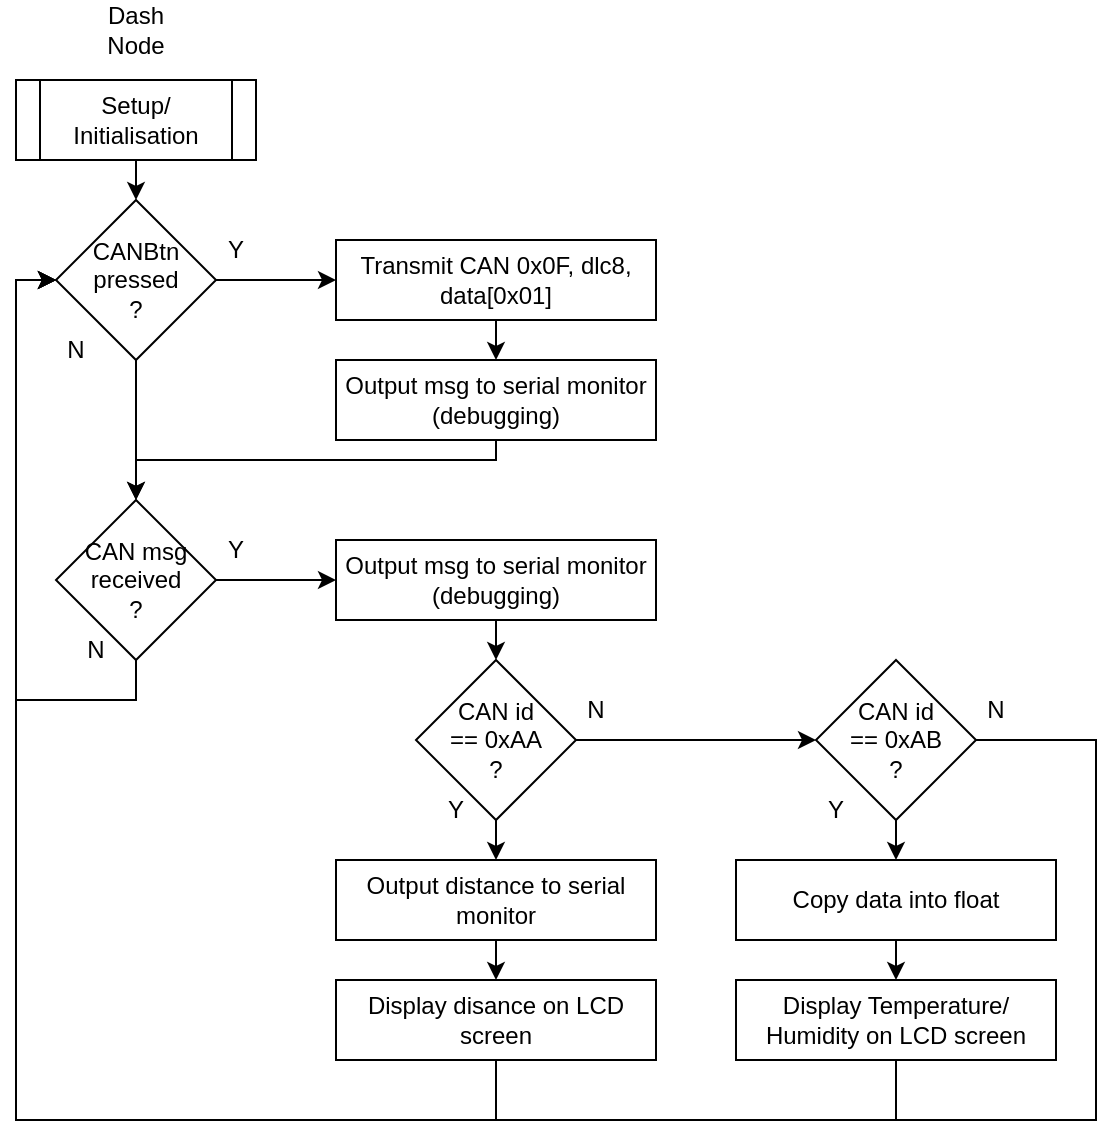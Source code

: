 <mxfile version="24.1.0" type="device">
  <diagram name="Page-1" id="i5wA4UtgZyYHLZMPYYb3">
    <mxGraphModel dx="1098" dy="820" grid="1" gridSize="10" guides="1" tooltips="1" connect="1" arrows="1" fold="1" page="1" pageScale="1" pageWidth="827" pageHeight="1169" math="0" shadow="0">
      <root>
        <mxCell id="0" />
        <mxCell id="1" parent="0" />
        <mxCell id="xXysXHjdpCMpI9S7gAsm-1" style="edgeStyle=orthogonalEdgeStyle;rounded=0;orthogonalLoop=1;jettySize=auto;html=1;exitX=0.5;exitY=1;exitDx=0;exitDy=0;entryX=0.5;entryY=0;entryDx=0;entryDy=0;" edge="1" parent="1" source="xXysXHjdpCMpI9S7gAsm-2" target="xXysXHjdpCMpI9S7gAsm-6">
          <mxGeometry relative="1" as="geometry" />
        </mxCell>
        <mxCell id="xXysXHjdpCMpI9S7gAsm-2" value="Setup/ Initialisation" style="shape=process;whiteSpace=wrap;html=1;backgroundOutline=1;" vertex="1" parent="1">
          <mxGeometry x="40" y="80" width="120" height="40" as="geometry" />
        </mxCell>
        <mxCell id="xXysXHjdpCMpI9S7gAsm-3" value="Dash Node" style="text;html=1;align=center;verticalAlign=middle;whiteSpace=wrap;rounded=0;" vertex="1" parent="1">
          <mxGeometry x="70" y="40" width="60" height="30" as="geometry" />
        </mxCell>
        <mxCell id="xXysXHjdpCMpI9S7gAsm-4" style="edgeStyle=orthogonalEdgeStyle;rounded=0;orthogonalLoop=1;jettySize=auto;html=1;exitX=1;exitY=0.5;exitDx=0;exitDy=0;" edge="1" parent="1" source="xXysXHjdpCMpI9S7gAsm-6" target="xXysXHjdpCMpI9S7gAsm-8">
          <mxGeometry relative="1" as="geometry" />
        </mxCell>
        <mxCell id="xXysXHjdpCMpI9S7gAsm-5" style="edgeStyle=orthogonalEdgeStyle;rounded=0;orthogonalLoop=1;jettySize=auto;html=1;exitX=0.5;exitY=1;exitDx=0;exitDy=0;entryX=0.5;entryY=0;entryDx=0;entryDy=0;" edge="1" parent="1" source="xXysXHjdpCMpI9S7gAsm-6" target="xXysXHjdpCMpI9S7gAsm-14">
          <mxGeometry relative="1" as="geometry" />
        </mxCell>
        <mxCell id="xXysXHjdpCMpI9S7gAsm-6" value="CANBtn&lt;div&gt;pressed&lt;/div&gt;&lt;div&gt;?&lt;/div&gt;" style="rhombus;whiteSpace=wrap;html=1;" vertex="1" parent="1">
          <mxGeometry x="60" y="140" width="80" height="80" as="geometry" />
        </mxCell>
        <mxCell id="xXysXHjdpCMpI9S7gAsm-7" style="edgeStyle=orthogonalEdgeStyle;rounded=0;orthogonalLoop=1;jettySize=auto;html=1;exitX=0.5;exitY=1;exitDx=0;exitDy=0;entryX=0.5;entryY=0;entryDx=0;entryDy=0;" edge="1" parent="1" source="xXysXHjdpCMpI9S7gAsm-8" target="xXysXHjdpCMpI9S7gAsm-11">
          <mxGeometry relative="1" as="geometry" />
        </mxCell>
        <mxCell id="xXysXHjdpCMpI9S7gAsm-8" value="Transmit CAN 0x0F, dlc8,&lt;div&gt;data[0x01]&lt;/div&gt;" style="rounded=0;whiteSpace=wrap;html=1;" vertex="1" parent="1">
          <mxGeometry x="200" y="160" width="160" height="40" as="geometry" />
        </mxCell>
        <mxCell id="xXysXHjdpCMpI9S7gAsm-9" value="Y" style="text;html=1;align=center;verticalAlign=middle;whiteSpace=wrap;rounded=0;" vertex="1" parent="1">
          <mxGeometry x="120" y="150" width="60" height="30" as="geometry" />
        </mxCell>
        <mxCell id="xXysXHjdpCMpI9S7gAsm-10" style="edgeStyle=orthogonalEdgeStyle;rounded=0;orthogonalLoop=1;jettySize=auto;html=1;exitX=0.5;exitY=1;exitDx=0;exitDy=0;entryX=0.5;entryY=0;entryDx=0;entryDy=0;" edge="1" parent="1" source="xXysXHjdpCMpI9S7gAsm-11" target="xXysXHjdpCMpI9S7gAsm-14">
          <mxGeometry relative="1" as="geometry">
            <Array as="points">
              <mxPoint x="280" y="270" />
              <mxPoint x="100" y="270" />
            </Array>
          </mxGeometry>
        </mxCell>
        <mxCell id="xXysXHjdpCMpI9S7gAsm-11" value="Output msg to serial monitor (debugging)" style="rounded=0;whiteSpace=wrap;html=1;" vertex="1" parent="1">
          <mxGeometry x="200" y="220" width="160" height="40" as="geometry" />
        </mxCell>
        <mxCell id="xXysXHjdpCMpI9S7gAsm-12" style="edgeStyle=orthogonalEdgeStyle;rounded=0;orthogonalLoop=1;jettySize=auto;html=1;exitX=1;exitY=0.5;exitDx=0;exitDy=0;entryX=0;entryY=0.5;entryDx=0;entryDy=0;" edge="1" parent="1" source="xXysXHjdpCMpI9S7gAsm-14" target="xXysXHjdpCMpI9S7gAsm-16">
          <mxGeometry relative="1" as="geometry" />
        </mxCell>
        <mxCell id="xXysXHjdpCMpI9S7gAsm-13" style="edgeStyle=orthogonalEdgeStyle;rounded=0;orthogonalLoop=1;jettySize=auto;html=1;exitX=0.5;exitY=1;exitDx=0;exitDy=0;entryX=0;entryY=0.5;entryDx=0;entryDy=0;" edge="1" parent="1" source="xXysXHjdpCMpI9S7gAsm-14" target="xXysXHjdpCMpI9S7gAsm-6">
          <mxGeometry relative="1" as="geometry" />
        </mxCell>
        <mxCell id="xXysXHjdpCMpI9S7gAsm-14" value="CAN msg&lt;div&gt;received&lt;/div&gt;&lt;div&gt;?&lt;/div&gt;" style="rhombus;whiteSpace=wrap;html=1;" vertex="1" parent="1">
          <mxGeometry x="60" y="290" width="80" height="80" as="geometry" />
        </mxCell>
        <mxCell id="xXysXHjdpCMpI9S7gAsm-15" style="edgeStyle=orthogonalEdgeStyle;rounded=0;orthogonalLoop=1;jettySize=auto;html=1;exitX=0.5;exitY=1;exitDx=0;exitDy=0;entryX=0.5;entryY=0;entryDx=0;entryDy=0;" edge="1" parent="1" source="xXysXHjdpCMpI9S7gAsm-16" target="xXysXHjdpCMpI9S7gAsm-20">
          <mxGeometry relative="1" as="geometry" />
        </mxCell>
        <mxCell id="xXysXHjdpCMpI9S7gAsm-16" value="Output msg to serial monitor (debugging)" style="rounded=0;whiteSpace=wrap;html=1;" vertex="1" parent="1">
          <mxGeometry x="200" y="310" width="160" height="40" as="geometry" />
        </mxCell>
        <mxCell id="xXysXHjdpCMpI9S7gAsm-17" value="N" style="text;html=1;align=center;verticalAlign=middle;whiteSpace=wrap;rounded=0;" vertex="1" parent="1">
          <mxGeometry x="40" y="200" width="60" height="30" as="geometry" />
        </mxCell>
        <mxCell id="xXysXHjdpCMpI9S7gAsm-18" style="edgeStyle=orthogonalEdgeStyle;rounded=0;orthogonalLoop=1;jettySize=auto;html=1;exitX=0.5;exitY=1;exitDx=0;exitDy=0;entryX=0.5;entryY=0;entryDx=0;entryDy=0;" edge="1" parent="1" source="xXysXHjdpCMpI9S7gAsm-20" target="xXysXHjdpCMpI9S7gAsm-25">
          <mxGeometry relative="1" as="geometry" />
        </mxCell>
        <mxCell id="xXysXHjdpCMpI9S7gAsm-19" style="edgeStyle=orthogonalEdgeStyle;rounded=0;orthogonalLoop=1;jettySize=auto;html=1;exitX=1;exitY=0.5;exitDx=0;exitDy=0;entryX=0;entryY=0.5;entryDx=0;entryDy=0;" edge="1" parent="1" source="xXysXHjdpCMpI9S7gAsm-20" target="xXysXHjdpCMpI9S7gAsm-23">
          <mxGeometry relative="1" as="geometry" />
        </mxCell>
        <mxCell id="xXysXHjdpCMpI9S7gAsm-20" value="CAN id&lt;div&gt;== 0xAA&lt;/div&gt;&lt;div&gt;?&lt;/div&gt;" style="rhombus;whiteSpace=wrap;html=1;" vertex="1" parent="1">
          <mxGeometry x="240" y="370" width="80" height="80" as="geometry" />
        </mxCell>
        <mxCell id="xXysXHjdpCMpI9S7gAsm-21" style="edgeStyle=orthogonalEdgeStyle;rounded=0;orthogonalLoop=1;jettySize=auto;html=1;exitX=0.5;exitY=1;exitDx=0;exitDy=0;entryX=0.5;entryY=0;entryDx=0;entryDy=0;" edge="1" parent="1" source="xXysXHjdpCMpI9S7gAsm-23" target="xXysXHjdpCMpI9S7gAsm-29">
          <mxGeometry relative="1" as="geometry" />
        </mxCell>
        <mxCell id="xXysXHjdpCMpI9S7gAsm-22" style="edgeStyle=orthogonalEdgeStyle;rounded=0;orthogonalLoop=1;jettySize=auto;html=1;exitX=1;exitY=0.5;exitDx=0;exitDy=0;entryX=0;entryY=0.5;entryDx=0;entryDy=0;" edge="1" parent="1" source="xXysXHjdpCMpI9S7gAsm-23" target="xXysXHjdpCMpI9S7gAsm-6">
          <mxGeometry relative="1" as="geometry">
            <Array as="points">
              <mxPoint x="580" y="410" />
              <mxPoint x="580" y="600" />
              <mxPoint x="40" y="600" />
              <mxPoint x="40" y="180" />
            </Array>
          </mxGeometry>
        </mxCell>
        <mxCell id="xXysXHjdpCMpI9S7gAsm-23" value="CAN id&lt;div&gt;== 0xAB&lt;/div&gt;&lt;div&gt;?&lt;/div&gt;" style="rhombus;whiteSpace=wrap;html=1;" vertex="1" parent="1">
          <mxGeometry x="440" y="370" width="80" height="80" as="geometry" />
        </mxCell>
        <mxCell id="xXysXHjdpCMpI9S7gAsm-24" style="edgeStyle=orthogonalEdgeStyle;rounded=0;orthogonalLoop=1;jettySize=auto;html=1;exitX=0.5;exitY=1;exitDx=0;exitDy=0;entryX=0.5;entryY=0;entryDx=0;entryDy=0;" edge="1" parent="1" source="xXysXHjdpCMpI9S7gAsm-25" target="xXysXHjdpCMpI9S7gAsm-27">
          <mxGeometry relative="1" as="geometry" />
        </mxCell>
        <mxCell id="xXysXHjdpCMpI9S7gAsm-25" value="Output distance to serial monitor" style="rounded=0;whiteSpace=wrap;html=1;" vertex="1" parent="1">
          <mxGeometry x="200" y="470" width="160" height="40" as="geometry" />
        </mxCell>
        <mxCell id="xXysXHjdpCMpI9S7gAsm-26" style="edgeStyle=orthogonalEdgeStyle;rounded=0;orthogonalLoop=1;jettySize=auto;html=1;exitX=0.5;exitY=1;exitDx=0;exitDy=0;entryX=0;entryY=0.5;entryDx=0;entryDy=0;" edge="1" parent="1" source="xXysXHjdpCMpI9S7gAsm-27" target="xXysXHjdpCMpI9S7gAsm-6">
          <mxGeometry relative="1" as="geometry">
            <Array as="points">
              <mxPoint x="280" y="600" />
              <mxPoint x="40" y="600" />
              <mxPoint x="40" y="180" />
            </Array>
          </mxGeometry>
        </mxCell>
        <mxCell id="xXysXHjdpCMpI9S7gAsm-27" value="Display disance on LCD screen" style="rounded=0;whiteSpace=wrap;html=1;" vertex="1" parent="1">
          <mxGeometry x="200" y="530" width="160" height="40" as="geometry" />
        </mxCell>
        <mxCell id="xXysXHjdpCMpI9S7gAsm-28" style="edgeStyle=orthogonalEdgeStyle;rounded=0;orthogonalLoop=1;jettySize=auto;html=1;exitX=0.5;exitY=1;exitDx=0;exitDy=0;entryX=0.5;entryY=0;entryDx=0;entryDy=0;" edge="1" parent="1" source="xXysXHjdpCMpI9S7gAsm-29" target="xXysXHjdpCMpI9S7gAsm-31">
          <mxGeometry relative="1" as="geometry" />
        </mxCell>
        <mxCell id="xXysXHjdpCMpI9S7gAsm-29" value="Copy data into float" style="rounded=0;whiteSpace=wrap;html=1;" vertex="1" parent="1">
          <mxGeometry x="400" y="470" width="160" height="40" as="geometry" />
        </mxCell>
        <mxCell id="xXysXHjdpCMpI9S7gAsm-30" style="edgeStyle=orthogonalEdgeStyle;rounded=0;orthogonalLoop=1;jettySize=auto;html=1;exitX=0.5;exitY=1;exitDx=0;exitDy=0;entryX=0;entryY=0.5;entryDx=0;entryDy=0;" edge="1" parent="1" source="xXysXHjdpCMpI9S7gAsm-31" target="xXysXHjdpCMpI9S7gAsm-6">
          <mxGeometry relative="1" as="geometry">
            <Array as="points">
              <mxPoint x="480" y="600" />
              <mxPoint x="40" y="600" />
              <mxPoint x="40" y="180" />
            </Array>
          </mxGeometry>
        </mxCell>
        <mxCell id="xXysXHjdpCMpI9S7gAsm-31" value="Display Temperature/ Humidity on LCD screen" style="rounded=0;whiteSpace=wrap;html=1;" vertex="1" parent="1">
          <mxGeometry x="400" y="530" width="160" height="40" as="geometry" />
        </mxCell>
        <mxCell id="xXysXHjdpCMpI9S7gAsm-32" value="Y" style="text;html=1;align=center;verticalAlign=middle;whiteSpace=wrap;rounded=0;" vertex="1" parent="1">
          <mxGeometry x="230" y="430" width="60" height="30" as="geometry" />
        </mxCell>
        <mxCell id="xXysXHjdpCMpI9S7gAsm-33" value="N" style="text;html=1;align=center;verticalAlign=middle;whiteSpace=wrap;rounded=0;" vertex="1" parent="1">
          <mxGeometry x="300" y="380" width="60" height="30" as="geometry" />
        </mxCell>
        <mxCell id="xXysXHjdpCMpI9S7gAsm-34" value="Y" style="text;html=1;align=center;verticalAlign=middle;whiteSpace=wrap;rounded=0;" vertex="1" parent="1">
          <mxGeometry x="420" y="430" width="60" height="30" as="geometry" />
        </mxCell>
        <mxCell id="xXysXHjdpCMpI9S7gAsm-35" value="Y" style="text;html=1;align=center;verticalAlign=middle;whiteSpace=wrap;rounded=0;" vertex="1" parent="1">
          <mxGeometry x="120" y="300" width="60" height="30" as="geometry" />
        </mxCell>
        <mxCell id="xXysXHjdpCMpI9S7gAsm-36" value="N" style="text;html=1;align=center;verticalAlign=middle;whiteSpace=wrap;rounded=0;" vertex="1" parent="1">
          <mxGeometry x="50" y="350" width="60" height="30" as="geometry" />
        </mxCell>
        <mxCell id="xXysXHjdpCMpI9S7gAsm-37" value="N" style="text;html=1;align=center;verticalAlign=middle;whiteSpace=wrap;rounded=0;" vertex="1" parent="1">
          <mxGeometry x="500" y="380" width="60" height="30" as="geometry" />
        </mxCell>
      </root>
    </mxGraphModel>
  </diagram>
</mxfile>

